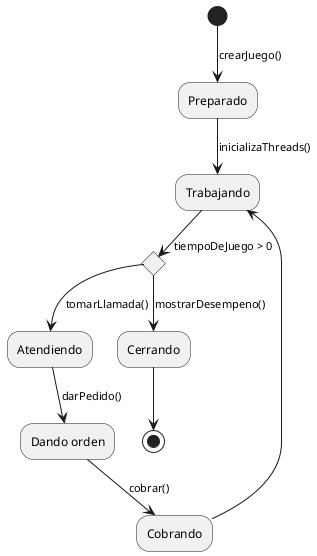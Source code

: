 @startuml EstadoEncargado
(*)--> [crearJuego()] Preparado
--> [inicializaThreads()] Trabajando

If "tiempoDeJuego > 0" then
	--> [tomarLlamada()] Atendiendo
	--> [darPedido()] Dando orden
	--> [cobrar()] Cobrando
	--> Trabajando
else
--> [mostrarDesempeno()] Cerrando
Endif
--> (*)
@enduml